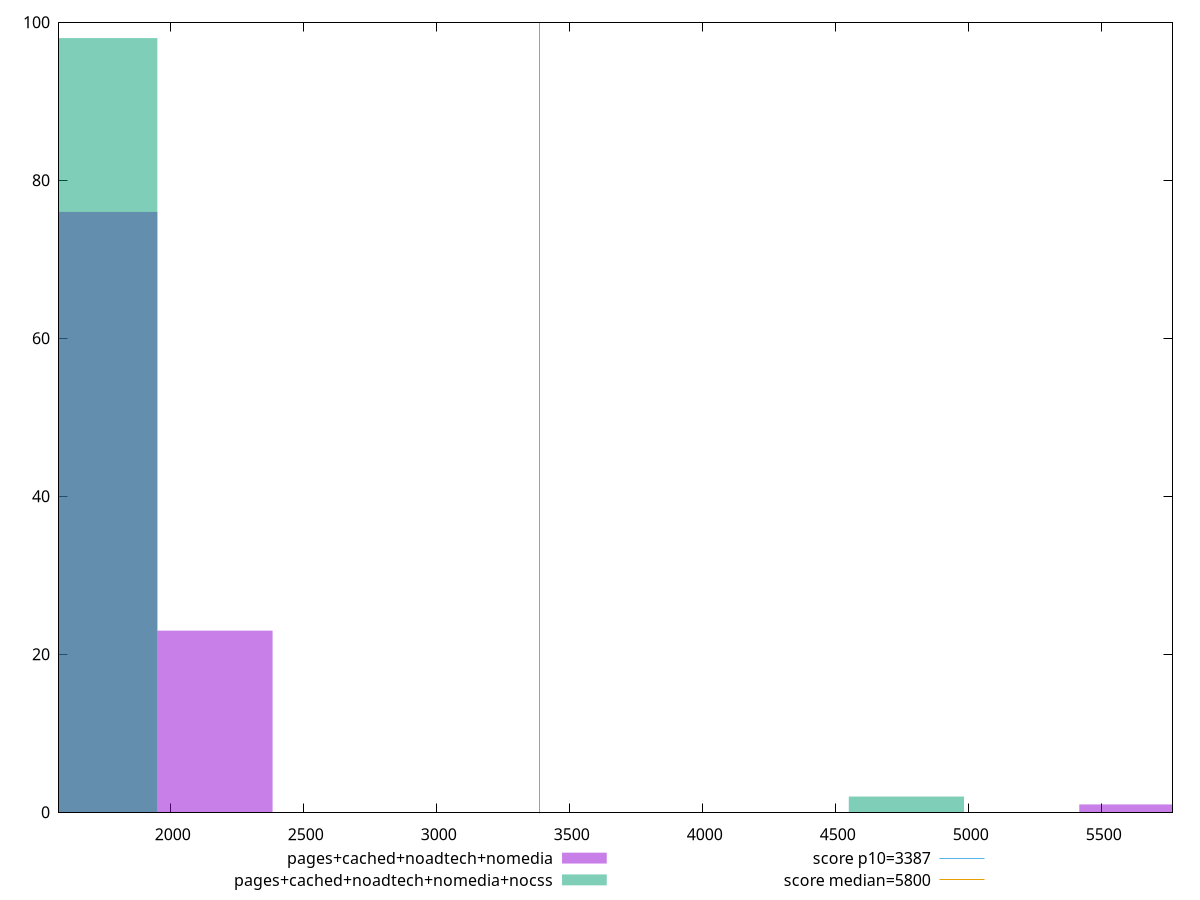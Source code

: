 reset

$pagesCachedNoadtechNomedia <<EOF
5632.537928692657 1
2166.360741804868 23
1733.0885934438945 76
EOF

$pagesCachedNoadtechNomediaNocss <<EOF
4765.99363197071 2
1733.0885934438945 98
EOF

set key outside below
set boxwidth 433.27214836097363
set xrange [1580.0095:5766.440472309114]
set yrange [0:100]
set trange [0:100]
set style fill transparent solid 0.5 noborder

set parametric
set terminal svg size 640, 500 enhanced background rgb 'white'
set output "report_00019_2021-02-10T18-14-37.922Z//speed-index/comparison/histogram/3_vs_4.svg"

plot $pagesCachedNoadtechNomedia title "pages+cached+noadtech+nomedia" with boxes, \
     $pagesCachedNoadtechNomediaNocss title "pages+cached+noadtech+nomedia+nocss" with boxes, \
     3387,t title "score p10=3387", \
     5800,t title "score median=5800"

reset

